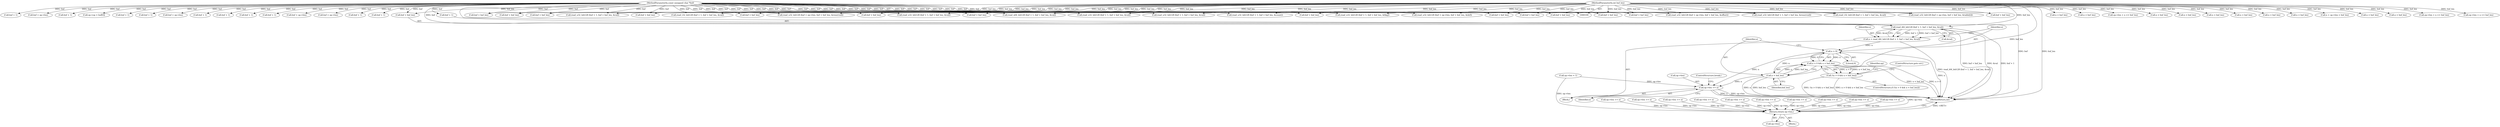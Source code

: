 digraph "0_radare2_bd276ef2fd8ac3401e65be7c126a43175ccfbcd7@API" {
"1000970" [label="(Call,read_i64_leb128 (buf + 1, buf + buf_len, &val))"];
"1000102" [label="(MethodParameterIn,const unsigned char *buf)"];
"1000103" [label="(MethodParameterIn,int buf_len)"];
"1000968" [label="(Call,n = read_i64_leb128 (buf + 1, buf + buf_len, &val))"];
"1000982" [label="(Call,n > 0)"];
"1000981" [label="(Call,n > 0 && n < buf_len)"];
"1000980" [label="(Call,!(n > 0 && n < buf_len))"];
"1000985" [label="(Call,n < buf_len)"];
"1000989" [label="(Call,op->len += n)"];
"1001077" [label="(Return,return op->len;)"];
"1000451" [label="(Call,read_u32_leb128 (buf + 1, buf + buf_len, &count))"];
"1000951" [label="(Call,n < buf_len)"];
"1000937" [label="(Call,buf + 1)"];
"1000105" [label="(Call,op->len = 1)"];
"1000102" [label="(MethodParameterIn,const unsigned char *buf)"];
"1000684" [label="(Call,buf + op->len)"];
"1000428" [label="(Call,op->len += n)"];
"1001005" [label="(Call,buf + 1)"];
"1001078" [label="(Call,op->len)"];
"1000968" [label="(Call,n = read_i64_leb128 (buf + 1, buf + buf_len, &val))"];
"1000307" [label="(Call,n < buf_len)"];
"1000974" [label="(Call,buf + buf_len)"];
"1000811" [label="(Call,read_u32_leb128 (buf + 1, buf + buf_len, &flag))"];
"1000103" [label="(MethodParameterIn,int buf_len)"];
"1000893" [label="(Call,buf + buf_len)"];
"1001045" [label="(Call,buf + 1)"];
"1000981" [label="(Call,n > 0 && n < buf_len)"];
"1000382" [label="(Call,op->len += n)"];
"1000983" [label="(Identifier,n)"];
"1000988" [label="(ControlStructure,goto err;)"];
"1000989" [label="(Call,op->len += n)"];
"1001008" [label="(Call,buf + buf_len)"];
"1000991" [label="(Identifier,op)"];
"1000838" [label="(Call,buf + op->len)"];
"1000994" [label="(ControlStructure,break;)"];
"1000539" [label="(Call,buf + buf_len)"];
"1000517" [label="(Call,op->len + n <= buf_len)"];
"1000661" [label="(Call,buf + buf_len)"];
"1001044" [label="(Call,read_u64_leb128 (buf + 1, buf + buf_len, &val))"];
"1000889" [label="(Call,read_u32_leb128 (buf + 1, buf + buf_len, &reserved))"];
"1000936" [label="(Call,read_i32_leb128 (buf + 1, buf + buf_len, &val))"];
"1000984" [label="(Literal,0)"];
"1000689" [label="(Call,buf + buf_len)"];
"1001019" [label="(Call,n < buf_len)"];
"1000980" [label="(Call,!(n > 0 && n < buf_len))"];
"1000672" [label="(Call,n < buf_len)"];
"1000756" [label="(Call,n < buf_len)"];
"1000993" [label="(Identifier,n)"];
"1000826" [label="(Call,n < buf_len)"];
"1000977" [label="(Call,&val)"];
"1000722" [label="(Call,op->len += n)"];
"1000657" [label="(Call,read_u32_leb128 (buf + 1, buf + buf_len, &val))"];
"1001048" [label="(Call,buf + buf_len)"];
"1000971" [label="(Call,buf + 1)"];
"1000110" [label="(Call,op->op = buf[0])"];
"1000403" [label="(Call,buf + buf_len)"];
"1000683" [label="(Call,read_u32_leb128 (buf + op->len, buf + buf_len, &reserved))"];
"1000815" [label="(Call,buf + buf_len)"];
"1000745" [label="(Call,buf + buf_len)"];
"1000904" [label="(Call,n < buf_len)"];
"1001059" [label="(Call,n < buf_len)"];
"1000982" [label="(Call,n > 0)"];
"1000400" [label="(Call,buf + 1)"];
"1001069" [label="(Call,op->len += n)"];
"1000843" [label="(Call,buf + buf_len)"];
"1001077" [label="(Return,return op->len;)"];
"1000550" [label="(Call,n + op->len < buf_len)"];
"1000921" [label="(Call,op->len += n)"];
"1000104" [label="(Block,)"];
"1000890" [label="(Call,buf + 1)"];
"1000812" [label="(Call,buf + 1)"];
"1000414" [label="(Call,n < buf_len)"];
"1000533" [label="(Call,read_u32_leb128 (buf + op->len, buf + buf_len, &def))"];
"1000770" [label="(Call,op->len += n)"];
"1000940" [label="(Call,buf + buf_len)"];
"1000502" [label="(Call,read_u32_leb128 (buf + op->len, buf + buf_len, &table[i]))"];
"1000508" [label="(Call,buf + buf_len)"];
"1000293" [label="(Call,buf + 1)"];
"1000979" [label="(ControlStructure,if (!(n > 0 && n < buf_len)))"];
"1001004" [label="(Call,read_u32_leb128 (buf + 1, buf + buf_len, &val))"];
"1000955" [label="(Call,op->len += n)"];
"1000969" [label="(Identifier,n)"];
"1000990" [label="(Call,op->len)"];
"1001029" [label="(Call,op->len += n)"];
"1000873" [label="(Call,op->len += n)"];
"1000292" [label="(Call,read_i32_leb128 (buf + 1, buf + buf_len, &val))"];
"1000399" [label="(Call,read_u32_leb128 (buf + 1, buf + buf_len, &val))"];
"1000962" [label="(Block,)"];
"1001097" [label="(MethodReturn,int)"];
"1000466" [label="(Call,n < buf_len)"];
"1000700" [label="(Call,op->len + n <= buf_len)"];
"1000296" [label="(Call,buf + buf_len)"];
"1000503" [label="(Call,buf + op->len)"];
"1000987" [label="(Identifier,buf_len)"];
"1000741" [label="(Call,read_u32_leb128 (buf + 1, buf + buf_len, &val))"];
"1000837" [label="(Call,read_u32_leb128 (buf + op->len, buf + buf_len, &offset))"];
"1000455" [label="(Call,buf + buf_len)"];
"1000986" [label="(Identifier,n)"];
"1000970" [label="(Call,read_i64_leb128 (buf + 1, buf + buf_len, &val))"];
"1000452" [label="(Call,buf + 1)"];
"1000854" [label="(Call,op->len + n <= buf_len)"];
"1000985" [label="(Call,n < buf_len)"];
"1000559" [label="(Call,op->len += n)"];
"1000658" [label="(Call,buf + 1)"];
"1000534" [label="(Call,buf + op->len)"];
"1000742" [label="(Call,buf + 1)"];
"1000970" -> "1000968"  [label="AST: "];
"1000970" -> "1000977"  [label="CFG: "];
"1000971" -> "1000970"  [label="AST: "];
"1000974" -> "1000970"  [label="AST: "];
"1000977" -> "1000970"  [label="AST: "];
"1000968" -> "1000970"  [label="CFG: "];
"1000970" -> "1001097"  [label="DDG: buf + buf_len"];
"1000970" -> "1001097"  [label="DDG: &val"];
"1000970" -> "1001097"  [label="DDG: buf + 1"];
"1000970" -> "1000968"  [label="DDG: buf + 1"];
"1000970" -> "1000968"  [label="DDG: buf + buf_len"];
"1000970" -> "1000968"  [label="DDG: &val"];
"1000102" -> "1000970"  [label="DDG: buf"];
"1000103" -> "1000970"  [label="DDG: buf_len"];
"1000102" -> "1000100"  [label="AST: "];
"1000102" -> "1001097"  [label="DDG: buf"];
"1000102" -> "1000110"  [label="DDG: buf"];
"1000102" -> "1000292"  [label="DDG: buf"];
"1000102" -> "1000293"  [label="DDG: buf"];
"1000102" -> "1000296"  [label="DDG: buf"];
"1000102" -> "1000399"  [label="DDG: buf"];
"1000102" -> "1000400"  [label="DDG: buf"];
"1000102" -> "1000403"  [label="DDG: buf"];
"1000102" -> "1000451"  [label="DDG: buf"];
"1000102" -> "1000452"  [label="DDG: buf"];
"1000102" -> "1000455"  [label="DDG: buf"];
"1000102" -> "1000502"  [label="DDG: buf"];
"1000102" -> "1000503"  [label="DDG: buf"];
"1000102" -> "1000508"  [label="DDG: buf"];
"1000102" -> "1000533"  [label="DDG: buf"];
"1000102" -> "1000534"  [label="DDG: buf"];
"1000102" -> "1000539"  [label="DDG: buf"];
"1000102" -> "1000657"  [label="DDG: buf"];
"1000102" -> "1000658"  [label="DDG: buf"];
"1000102" -> "1000661"  [label="DDG: buf"];
"1000102" -> "1000683"  [label="DDG: buf"];
"1000102" -> "1000684"  [label="DDG: buf"];
"1000102" -> "1000689"  [label="DDG: buf"];
"1000102" -> "1000741"  [label="DDG: buf"];
"1000102" -> "1000742"  [label="DDG: buf"];
"1000102" -> "1000745"  [label="DDG: buf"];
"1000102" -> "1000811"  [label="DDG: buf"];
"1000102" -> "1000812"  [label="DDG: buf"];
"1000102" -> "1000815"  [label="DDG: buf"];
"1000102" -> "1000837"  [label="DDG: buf"];
"1000102" -> "1000838"  [label="DDG: buf"];
"1000102" -> "1000843"  [label="DDG: buf"];
"1000102" -> "1000889"  [label="DDG: buf"];
"1000102" -> "1000890"  [label="DDG: buf"];
"1000102" -> "1000893"  [label="DDG: buf"];
"1000102" -> "1000936"  [label="DDG: buf"];
"1000102" -> "1000937"  [label="DDG: buf"];
"1000102" -> "1000940"  [label="DDG: buf"];
"1000102" -> "1000971"  [label="DDG: buf"];
"1000102" -> "1000974"  [label="DDG: buf"];
"1000102" -> "1001004"  [label="DDG: buf"];
"1000102" -> "1001005"  [label="DDG: buf"];
"1000102" -> "1001008"  [label="DDG: buf"];
"1000102" -> "1001044"  [label="DDG: buf"];
"1000102" -> "1001045"  [label="DDG: buf"];
"1000102" -> "1001048"  [label="DDG: buf"];
"1000103" -> "1000100"  [label="AST: "];
"1000103" -> "1001097"  [label="DDG: buf_len"];
"1000103" -> "1000292"  [label="DDG: buf_len"];
"1000103" -> "1000296"  [label="DDG: buf_len"];
"1000103" -> "1000307"  [label="DDG: buf_len"];
"1000103" -> "1000399"  [label="DDG: buf_len"];
"1000103" -> "1000403"  [label="DDG: buf_len"];
"1000103" -> "1000414"  [label="DDG: buf_len"];
"1000103" -> "1000451"  [label="DDG: buf_len"];
"1000103" -> "1000455"  [label="DDG: buf_len"];
"1000103" -> "1000466"  [label="DDG: buf_len"];
"1000103" -> "1000502"  [label="DDG: buf_len"];
"1000103" -> "1000508"  [label="DDG: buf_len"];
"1000103" -> "1000517"  [label="DDG: buf_len"];
"1000103" -> "1000533"  [label="DDG: buf_len"];
"1000103" -> "1000539"  [label="DDG: buf_len"];
"1000103" -> "1000550"  [label="DDG: buf_len"];
"1000103" -> "1000657"  [label="DDG: buf_len"];
"1000103" -> "1000661"  [label="DDG: buf_len"];
"1000103" -> "1000672"  [label="DDG: buf_len"];
"1000103" -> "1000683"  [label="DDG: buf_len"];
"1000103" -> "1000689"  [label="DDG: buf_len"];
"1000103" -> "1000700"  [label="DDG: buf_len"];
"1000103" -> "1000741"  [label="DDG: buf_len"];
"1000103" -> "1000745"  [label="DDG: buf_len"];
"1000103" -> "1000756"  [label="DDG: buf_len"];
"1000103" -> "1000811"  [label="DDG: buf_len"];
"1000103" -> "1000815"  [label="DDG: buf_len"];
"1000103" -> "1000826"  [label="DDG: buf_len"];
"1000103" -> "1000837"  [label="DDG: buf_len"];
"1000103" -> "1000843"  [label="DDG: buf_len"];
"1000103" -> "1000854"  [label="DDG: buf_len"];
"1000103" -> "1000889"  [label="DDG: buf_len"];
"1000103" -> "1000893"  [label="DDG: buf_len"];
"1000103" -> "1000904"  [label="DDG: buf_len"];
"1000103" -> "1000936"  [label="DDG: buf_len"];
"1000103" -> "1000940"  [label="DDG: buf_len"];
"1000103" -> "1000951"  [label="DDG: buf_len"];
"1000103" -> "1000974"  [label="DDG: buf_len"];
"1000103" -> "1000985"  [label="DDG: buf_len"];
"1000103" -> "1001004"  [label="DDG: buf_len"];
"1000103" -> "1001008"  [label="DDG: buf_len"];
"1000103" -> "1001019"  [label="DDG: buf_len"];
"1000103" -> "1001044"  [label="DDG: buf_len"];
"1000103" -> "1001048"  [label="DDG: buf_len"];
"1000103" -> "1001059"  [label="DDG: buf_len"];
"1000968" -> "1000962"  [label="AST: "];
"1000969" -> "1000968"  [label="AST: "];
"1000983" -> "1000968"  [label="CFG: "];
"1000968" -> "1001097"  [label="DDG: read_i64_leb128 (buf + 1, buf + buf_len, &val)"];
"1000968" -> "1000982"  [label="DDG: n"];
"1000982" -> "1000981"  [label="AST: "];
"1000982" -> "1000984"  [label="CFG: "];
"1000983" -> "1000982"  [label="AST: "];
"1000984" -> "1000982"  [label="AST: "];
"1000986" -> "1000982"  [label="CFG: "];
"1000981" -> "1000982"  [label="CFG: "];
"1000982" -> "1001097"  [label="DDG: n"];
"1000982" -> "1000981"  [label="DDG: n"];
"1000982" -> "1000981"  [label="DDG: 0"];
"1000982" -> "1000985"  [label="DDG: n"];
"1000982" -> "1000989"  [label="DDG: n"];
"1000981" -> "1000980"  [label="AST: "];
"1000981" -> "1000985"  [label="CFG: "];
"1000985" -> "1000981"  [label="AST: "];
"1000980" -> "1000981"  [label="CFG: "];
"1000981" -> "1001097"  [label="DDG: n > 0"];
"1000981" -> "1001097"  [label="DDG: n < buf_len"];
"1000981" -> "1000980"  [label="DDG: n > 0"];
"1000981" -> "1000980"  [label="DDG: n < buf_len"];
"1000985" -> "1000981"  [label="DDG: n"];
"1000985" -> "1000981"  [label="DDG: buf_len"];
"1000980" -> "1000979"  [label="AST: "];
"1000988" -> "1000980"  [label="CFG: "];
"1000991" -> "1000980"  [label="CFG: "];
"1000980" -> "1001097"  [label="DDG: n > 0 && n < buf_len"];
"1000980" -> "1001097"  [label="DDG: !(n > 0 && n < buf_len)"];
"1000985" -> "1000987"  [label="CFG: "];
"1000986" -> "1000985"  [label="AST: "];
"1000987" -> "1000985"  [label="AST: "];
"1000985" -> "1001097"  [label="DDG: buf_len"];
"1000985" -> "1001097"  [label="DDG: n"];
"1000985" -> "1000989"  [label="DDG: n"];
"1000989" -> "1000962"  [label="AST: "];
"1000989" -> "1000993"  [label="CFG: "];
"1000990" -> "1000989"  [label="AST: "];
"1000993" -> "1000989"  [label="AST: "];
"1000994" -> "1000989"  [label="CFG: "];
"1000989" -> "1001097"  [label="DDG: n"];
"1000989" -> "1001097"  [label="DDG: op->len"];
"1000105" -> "1000989"  [label="DDG: op->len"];
"1000989" -> "1001077"  [label="DDG: op->len"];
"1001077" -> "1000104"  [label="AST: "];
"1001077" -> "1001078"  [label="CFG: "];
"1001078" -> "1001077"  [label="AST: "];
"1001097" -> "1001077"  [label="CFG: "];
"1001077" -> "1001097"  [label="DDG: <RET>"];
"1000559" -> "1001077"  [label="DDG: op->len"];
"1001029" -> "1001077"  [label="DDG: op->len"];
"1001069" -> "1001077"  [label="DDG: op->len"];
"1000722" -> "1001077"  [label="DDG: op->len"];
"1000382" -> "1001077"  [label="DDG: op->len"];
"1000873" -> "1001077"  [label="DDG: op->len"];
"1000955" -> "1001077"  [label="DDG: op->len"];
"1000921" -> "1001077"  [label="DDG: op->len"];
"1000428" -> "1001077"  [label="DDG: op->len"];
"1000770" -> "1001077"  [label="DDG: op->len"];
"1000105" -> "1001077"  [label="DDG: op->len"];
}
